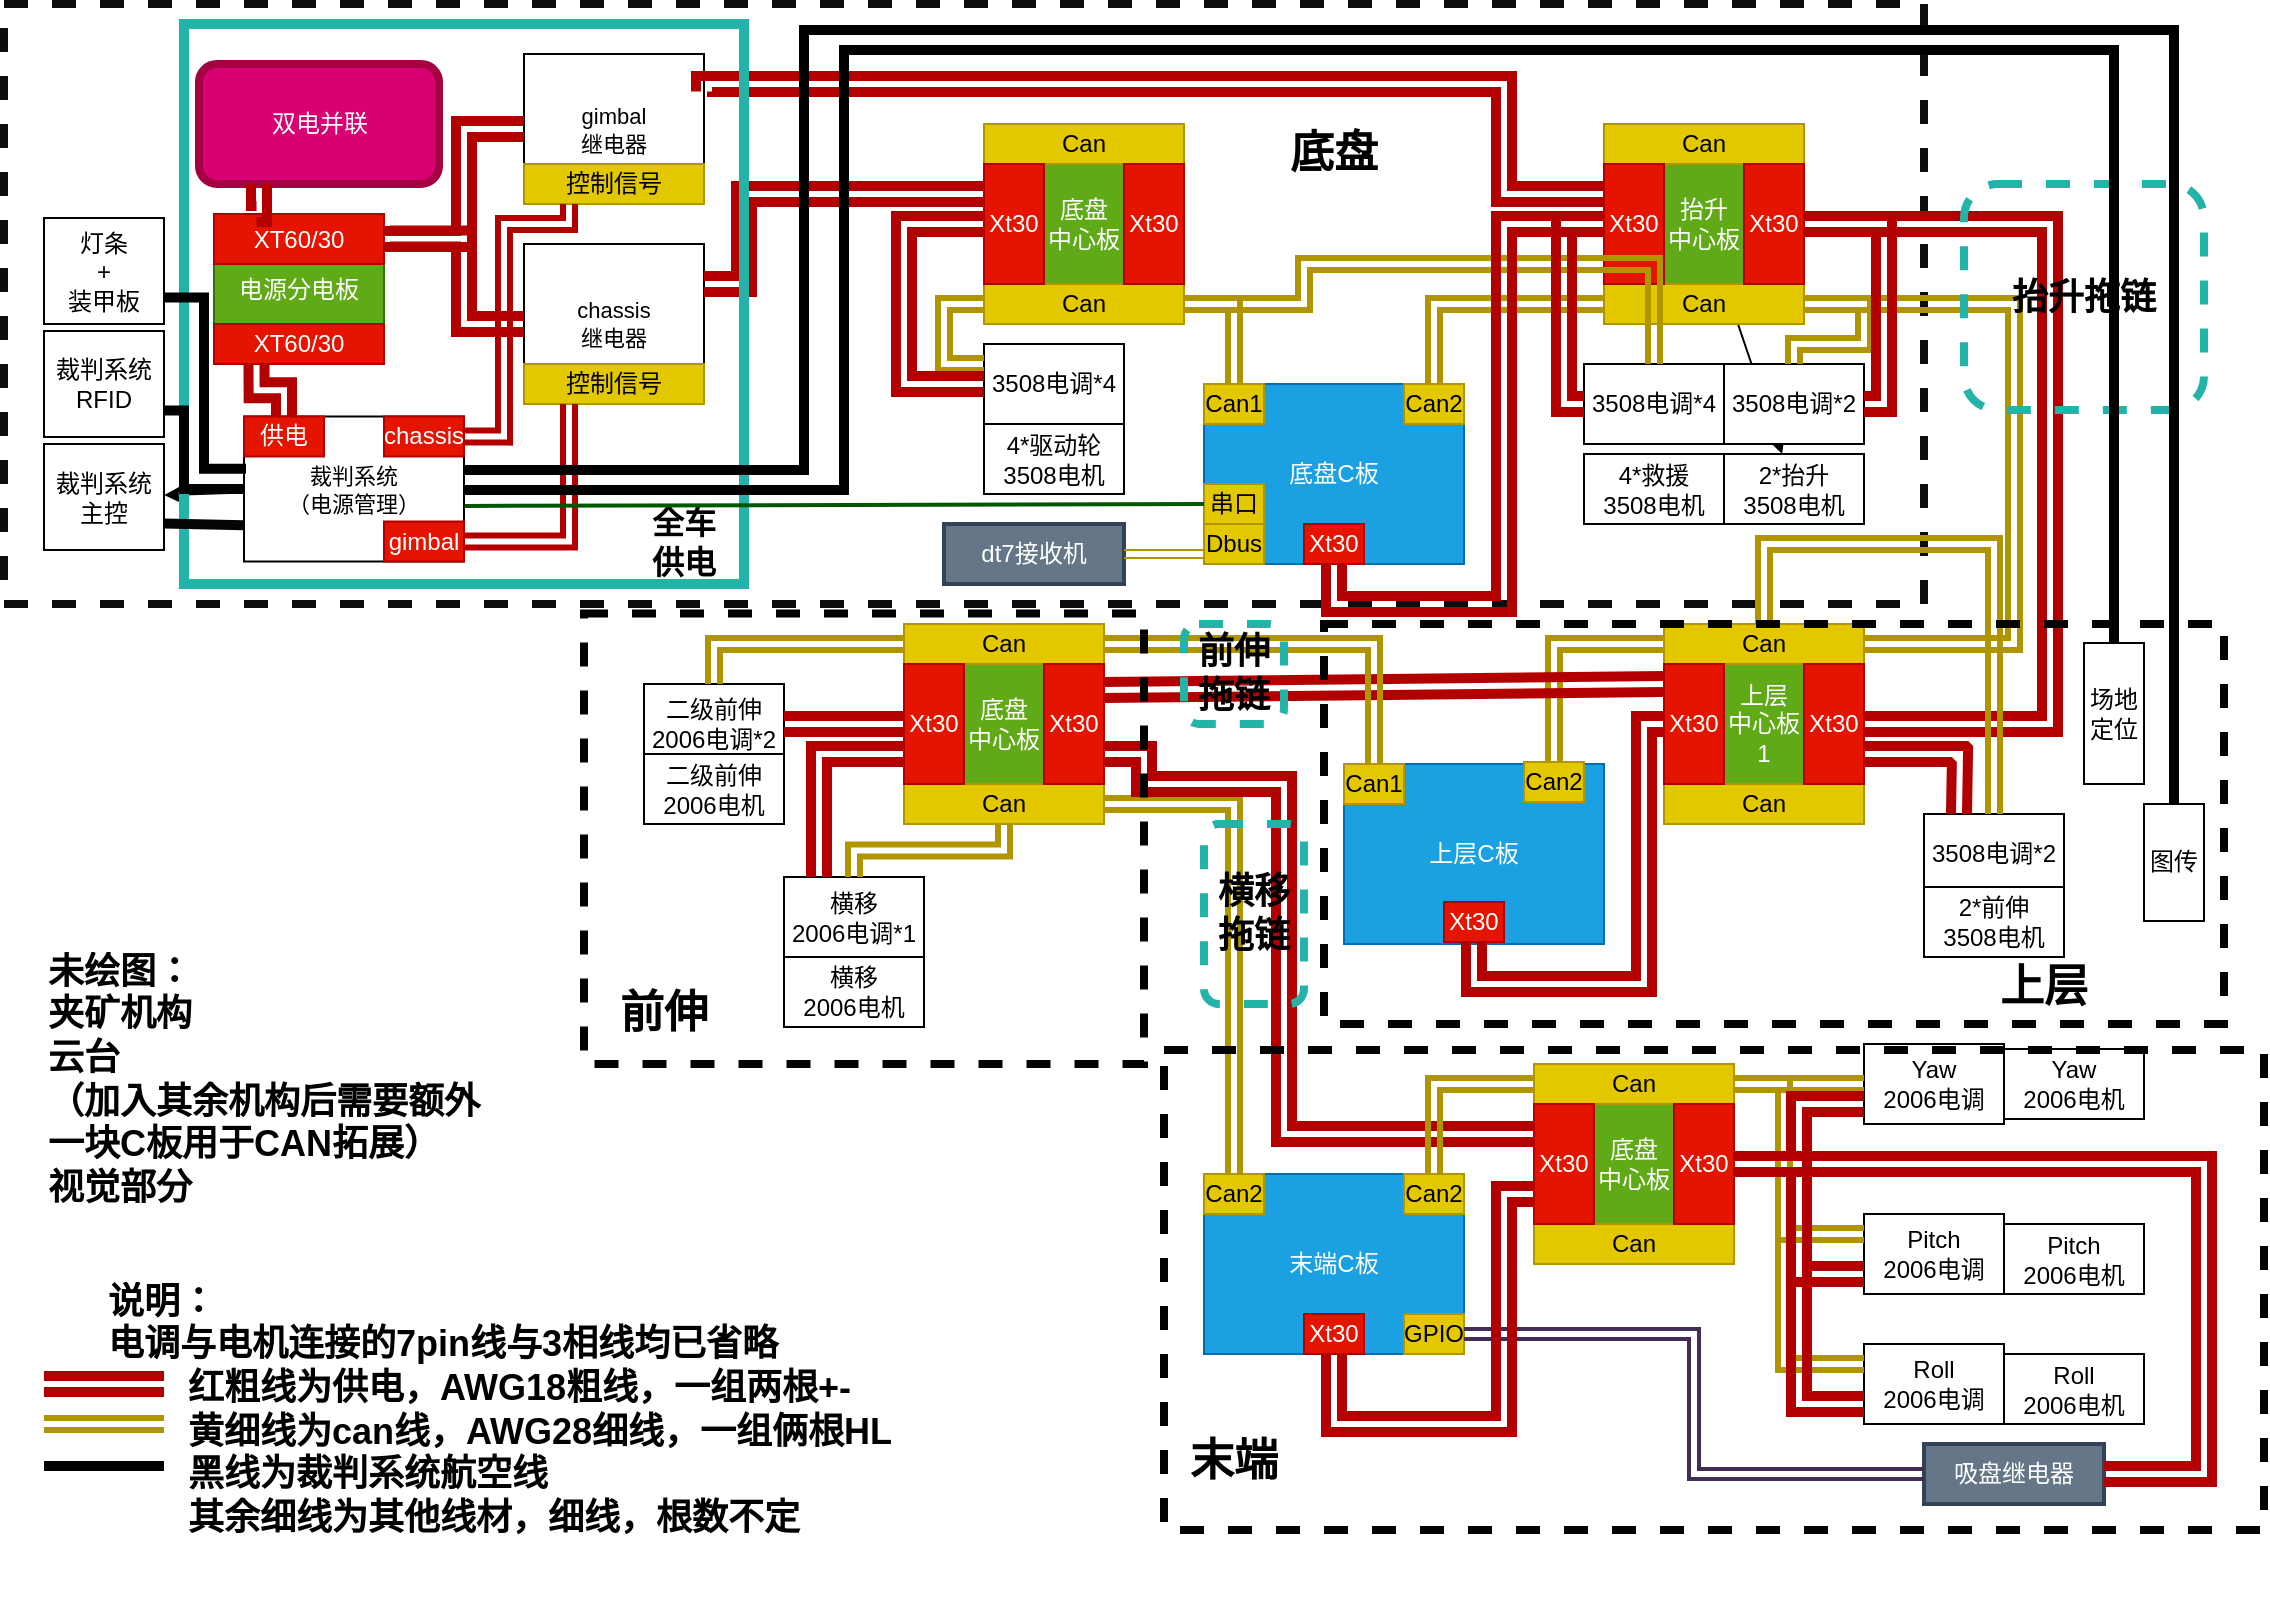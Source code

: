 <mxfile>
    <diagram id="efDb4qa8SnfP6ArKmAde" name="第 1 页">
        <mxGraphModel dx="1295" dy="801" grid="1" gridSize="10" guides="1" tooltips="1" connect="1" arrows="1" fold="1" page="1" pageScale="1" pageWidth="1169" pageHeight="827" background="#ffffff" math="0" shadow="0">
            <root>
                <mxCell id="0"/>
                <mxCell id="1" parent="0"/>
                <mxCell id="133" value="" style="rounded=0;whiteSpace=wrap;html=1;strokeColor=#0d0d0d;strokeWidth=4;fillColor=none;fontColor=#ffffff;dashed=1;" parent="1" vertex="1">
                    <mxGeometry x="30" y="7" width="960" height="300" as="geometry"/>
                </mxCell>
                <mxCell id="2" value="底盘C板" style="rounded=0;whiteSpace=wrap;html=1;fillColor=#1ba1e2;fontColor=#ffffff;strokeColor=#006EAF;" parent="1" vertex="1">
                    <mxGeometry x="630" y="197" width="130" height="90" as="geometry"/>
                </mxCell>
                <mxCell id="3" value="Can1" style="rounded=0;whiteSpace=wrap;html=1;fillColor=#e3c800;fontColor=#000000;strokeColor=#B09500;" parent="1" vertex="1">
                    <mxGeometry x="630" y="197" width="30" height="20" as="geometry"/>
                </mxCell>
                <mxCell id="5" value="Can2" style="rounded=0;whiteSpace=wrap;html=1;fillColor=#e3c800;fontColor=#000000;strokeColor=#B09500;" parent="1" vertex="1">
                    <mxGeometry x="730" y="197" width="30" height="20" as="geometry"/>
                </mxCell>
                <mxCell id="6" value="Xt30" style="rounded=0;whiteSpace=wrap;html=1;fillColor=#e51400;fontColor=#ffffff;strokeColor=#B20000;" parent="1" vertex="1">
                    <mxGeometry x="680" y="267" width="30" height="20" as="geometry"/>
                </mxCell>
                <mxCell id="7" value="底盘&lt;br&gt;中心板" style="rounded=0;whiteSpace=wrap;html=1;fillColor=#60a917;fontColor=#ffffff;strokeColor=#2D7600;" parent="1" vertex="1">
                    <mxGeometry x="520" y="67" width="100" height="100" as="geometry"/>
                </mxCell>
                <mxCell id="8" value="Can" style="rounded=0;whiteSpace=wrap;html=1;fillColor=#e3c800;fontColor=#000000;strokeColor=#B09500;" parent="1" vertex="1">
                    <mxGeometry x="520" y="67" width="100" height="20" as="geometry"/>
                </mxCell>
                <mxCell id="9" value="Can" style="rounded=0;whiteSpace=wrap;html=1;fillColor=#e3c800;fontColor=#000000;strokeColor=#B09500;" parent="1" vertex="1">
                    <mxGeometry x="520" y="147" width="100" height="20" as="geometry"/>
                </mxCell>
                <mxCell id="11" value="Xt30" style="rounded=0;whiteSpace=wrap;html=1;fillColor=#e51400;fontColor=#ffffff;strokeColor=#B20000;" parent="1" vertex="1">
                    <mxGeometry x="520" y="87" width="30" height="60" as="geometry"/>
                </mxCell>
                <mxCell id="12" value="Xt30" style="rounded=0;whiteSpace=wrap;html=1;fillColor=#e51400;fontColor=#ffffff;strokeColor=#B20000;" parent="1" vertex="1">
                    <mxGeometry x="590" y="87" width="30" height="60" as="geometry"/>
                </mxCell>
                <mxCell id="13" value="3508电调*4" style="rounded=0;whiteSpace=wrap;html=1;direction=west;flipV=1;" parent="1" vertex="1">
                    <mxGeometry x="520" y="177" width="70" height="40" as="geometry"/>
                </mxCell>
                <mxCell id="15" value="4*驱动轮&lt;br&gt;3508电机" style="rounded=0;whiteSpace=wrap;html=1;direction=west;flipV=1;" parent="1" vertex="1">
                    <mxGeometry x="520" y="217" width="70" height="35" as="geometry"/>
                </mxCell>
                <mxCell id="16" value="3508电调*4" style="rounded=0;whiteSpace=wrap;html=1;direction=west;flipV=1;" parent="1" vertex="1">
                    <mxGeometry x="820" y="187" width="70" height="40" as="geometry"/>
                </mxCell>
                <mxCell id="17" value="4*救援&lt;br&gt;3508电机" style="rounded=0;whiteSpace=wrap;html=1;direction=west;flipV=1;" parent="1" vertex="1">
                    <mxGeometry x="820" y="232" width="70" height="35" as="geometry"/>
                </mxCell>
                <mxCell id="51" value="" style="edgeStyle=none;rounded=0;sketch=0;html=1;shadow=0;strokeWidth=1;" parent="1" source="18" target="24" edge="1">
                    <mxGeometry relative="1" as="geometry"/>
                </mxCell>
                <mxCell id="18" value="抬升&lt;br&gt;中心板" style="rounded=0;whiteSpace=wrap;html=1;fillColor=#60a917;fontColor=#ffffff;strokeColor=#2D7600;" parent="1" vertex="1">
                    <mxGeometry x="830" y="67" width="100" height="100" as="geometry"/>
                </mxCell>
                <mxCell id="19" value="Can" style="rounded=0;whiteSpace=wrap;html=1;fillColor=#e3c800;fontColor=#000000;strokeColor=#B09500;" parent="1" vertex="1">
                    <mxGeometry x="830" y="67" width="100" height="20" as="geometry"/>
                </mxCell>
                <mxCell id="20" value="Can" style="rounded=0;whiteSpace=wrap;html=1;fillColor=#e3c800;fontColor=#000000;strokeColor=#B09500;" parent="1" vertex="1">
                    <mxGeometry x="830" y="147" width="100" height="20" as="geometry"/>
                </mxCell>
                <mxCell id="21" value="Xt30" style="rounded=0;whiteSpace=wrap;html=1;fillColor=#e51400;fontColor=#ffffff;strokeColor=#B20000;" parent="1" vertex="1">
                    <mxGeometry x="830" y="87" width="30" height="60" as="geometry"/>
                </mxCell>
                <mxCell id="22" value="Xt30" style="rounded=0;whiteSpace=wrap;html=1;fillColor=#e51400;fontColor=#ffffff;strokeColor=#B20000;" parent="1" vertex="1">
                    <mxGeometry x="900" y="87" width="30" height="60" as="geometry"/>
                </mxCell>
                <mxCell id="23" value="3508电调*2" style="rounded=0;whiteSpace=wrap;html=1;direction=west;flipV=1;" parent="1" vertex="1">
                    <mxGeometry x="890" y="187" width="70" height="40" as="geometry"/>
                </mxCell>
                <mxCell id="24" value="2*抬升&lt;br&gt;3508电机" style="rounded=0;whiteSpace=wrap;html=1;direction=west;flipV=1;" parent="1" vertex="1">
                    <mxGeometry x="890" y="232" width="70" height="35" as="geometry"/>
                </mxCell>
                <mxCell id="25" value="3508电调*2" style="rounded=0;whiteSpace=wrap;html=1;direction=west;flipV=1;" parent="1" vertex="1">
                    <mxGeometry x="990" y="412" width="70" height="40" as="geometry"/>
                </mxCell>
                <mxCell id="26" value="2*前伸&lt;br&gt;3508电机" style="rounded=0;whiteSpace=wrap;html=1;direction=west;flipV=1;" parent="1" vertex="1">
                    <mxGeometry x="990" y="448.5" width="70" height="35" as="geometry"/>
                </mxCell>
                <mxCell id="28" value="" style="shape=link;html=1;exitX=0.5;exitY=0;exitDx=0;exitDy=0;entryX=0;entryY=0.5;entryDx=0;entryDy=0;strokeWidth=3;fillColor=#e3c800;strokeColor=#B09500;rounded=0;" parent="1" source="5" target="20" edge="1">
                    <mxGeometry width="100" relative="1" as="geometry">
                        <mxPoint x="730" y="167" as="sourcePoint"/>
                        <mxPoint x="830" y="167" as="targetPoint"/>
                        <Array as="points">
                            <mxPoint x="745" y="157"/>
                        </Array>
                    </mxGeometry>
                </mxCell>
                <mxCell id="30" value="" style="shape=link;html=1;exitX=0.5;exitY=0;exitDx=0;exitDy=0;entryX=1;entryY=0.5;entryDx=0;entryDy=0;fillColor=#e3c800;strokeColor=#B09500;shadow=0;rounded=0;strokeWidth=3;" parent="1" source="3" target="9" edge="1">
                    <mxGeometry width="100" relative="1" as="geometry">
                        <mxPoint x="740" y="227" as="sourcePoint"/>
                        <mxPoint x="840" y="227" as="targetPoint"/>
                        <Array as="points">
                            <mxPoint x="645" y="157"/>
                        </Array>
                    </mxGeometry>
                </mxCell>
                <mxCell id="32" value="" style="shape=link;html=1;entryX=0;entryY=0.5;entryDx=0;entryDy=0;fillColor=#e3c800;strokeColor=#B09500;shadow=0;rounded=0;strokeWidth=3;exitX=1;exitY=0.75;exitDx=0;exitDy=0;" parent="1" source="13" target="9" edge="1">
                    <mxGeometry width="100" relative="1" as="geometry">
                        <mxPoint x="655" y="207" as="sourcePoint"/>
                        <mxPoint x="630" y="167" as="targetPoint"/>
                        <Array as="points">
                            <mxPoint x="500" y="187"/>
                            <mxPoint x="500" y="157"/>
                        </Array>
                    </mxGeometry>
                </mxCell>
                <mxCell id="33" value="" style="shape=link;html=1;rounded=0;shadow=0;sketch=0;strokeWidth=3;fillColor=#e3c800;strokeColor=#B09500;" parent="1" target="16" edge="1">
                    <mxGeometry width="100" relative="1" as="geometry">
                        <mxPoint x="620" y="157" as="sourcePoint"/>
                        <mxPoint x="840" y="187" as="targetPoint"/>
                        <Array as="points">
                            <mxPoint x="680" y="157"/>
                            <mxPoint x="680" y="137"/>
                            <mxPoint x="855" y="137"/>
                        </Array>
                    </mxGeometry>
                </mxCell>
                <mxCell id="34" value="" style="shape=link;html=1;rounded=0;shadow=0;sketch=0;strokeWidth=3;entryX=1;entryY=0.5;entryDx=0;entryDy=0;fillColor=#e3c800;strokeColor=#B09500;" parent="1" source="23" target="20" edge="1">
                    <mxGeometry width="100" relative="1" as="geometry">
                        <mxPoint x="740" y="227" as="sourcePoint"/>
                        <mxPoint x="840" y="227" as="targetPoint"/>
                        <Array as="points">
                            <mxPoint x="925" y="177"/>
                            <mxPoint x="960" y="177"/>
                            <mxPoint x="960" y="157"/>
                        </Array>
                    </mxGeometry>
                </mxCell>
                <mxCell id="35" value="" style="shape=link;html=1;rounded=0;shadow=0;sketch=0;strokeWidth=3;entryX=1;entryY=0.5;entryDx=0;entryDy=0;fillColor=#e3c800;strokeColor=#B09500;" parent="1" target="53" edge="1">
                    <mxGeometry width="100" relative="1" as="geometry">
                        <mxPoint x="930" y="157" as="sourcePoint"/>
                        <mxPoint x="1000" y="157" as="targetPoint"/>
                        <Array as="points">
                            <mxPoint x="1035" y="157"/>
                            <mxPoint x="1035" y="327"/>
                        </Array>
                    </mxGeometry>
                </mxCell>
                <mxCell id="36" value="" style="shape=link;html=1;rounded=0;shadow=0;sketch=0;strokeWidth=5;exitX=0;exitY=0.5;exitDx=0;exitDy=0;entryX=1;entryY=0.5;entryDx=0;entryDy=0;fillColor=#e51400;strokeColor=#B20000;" parent="1" source="21" target="16" edge="1">
                    <mxGeometry width="100" relative="1" as="geometry">
                        <mxPoint x="740" y="227" as="sourcePoint"/>
                        <mxPoint x="840" y="227" as="targetPoint"/>
                        <Array as="points">
                            <mxPoint x="810" y="117"/>
                            <mxPoint x="810" y="207"/>
                        </Array>
                    </mxGeometry>
                </mxCell>
                <mxCell id="37" value="" style="shape=link;html=1;rounded=0;shadow=0;sketch=0;strokeWidth=5;exitX=0;exitY=0.5;exitDx=0;exitDy=0;entryX=1;entryY=0.5;entryDx=0;entryDy=0;fillColor=#e51400;strokeColor=#B20000;" parent="1" source="11" target="13" edge="1">
                    <mxGeometry width="100" relative="1" as="geometry">
                        <mxPoint x="740" y="227" as="sourcePoint"/>
                        <mxPoint x="840" y="227" as="targetPoint"/>
                        <Array as="points">
                            <mxPoint x="480" y="117"/>
                            <mxPoint x="480" y="197"/>
                        </Array>
                    </mxGeometry>
                </mxCell>
                <mxCell id="38" value="" style="shape=link;html=1;rounded=0;shadow=0;sketch=0;strokeWidth=5;exitX=1;exitY=0.5;exitDx=0;exitDy=0;entryX=0;entryY=0.5;entryDx=0;entryDy=0;fillColor=#e51400;strokeColor=#B20000;" parent="1" source="22" target="23" edge="1">
                    <mxGeometry width="100" relative="1" as="geometry">
                        <mxPoint x="740" y="227" as="sourcePoint"/>
                        <mxPoint x="840" y="227" as="targetPoint"/>
                        <Array as="points">
                            <mxPoint x="970" y="117"/>
                            <mxPoint x="970" y="207"/>
                        </Array>
                    </mxGeometry>
                </mxCell>
                <mxCell id="39" value="" style="shape=link;html=1;rounded=0;shadow=0;sketch=0;strokeWidth=5;exitX=1;exitY=0.5;exitDx=0;exitDy=0;entryX=1;entryY=0.5;entryDx=0;entryDy=0;fillColor=#e51400;strokeColor=#B20000;" parent="1" source="22" target="56" edge="1">
                    <mxGeometry width="100" relative="1" as="geometry">
                        <mxPoint x="740" y="227" as="sourcePoint"/>
                        <mxPoint x="840" y="227" as="targetPoint"/>
                        <Array as="points">
                            <mxPoint x="1053" y="117"/>
                            <mxPoint x="1053" y="367"/>
                        </Array>
                    </mxGeometry>
                </mxCell>
                <mxCell id="41" value="" style="shape=link;html=1;rounded=0;shadow=0;sketch=0;strokeWidth=5;entryX=0;entryY=0.5;entryDx=0;entryDy=0;fillColor=#e51400;strokeColor=#B20000;exitX=0.5;exitY=1;exitDx=0;exitDy=0;" parent="1" source="6" target="21" edge="1">
                    <mxGeometry width="100" relative="1" as="geometry">
                        <mxPoint x="695" y="257" as="sourcePoint"/>
                        <mxPoint x="840" y="227" as="targetPoint"/>
                        <Array as="points">
                            <mxPoint x="695" y="307"/>
                            <mxPoint x="780" y="307"/>
                            <mxPoint x="780" y="117"/>
                        </Array>
                    </mxGeometry>
                </mxCell>
                <mxCell id="43" value="上层C板" style="rounded=0;whiteSpace=wrap;html=1;fillColor=#1ba1e2;fontColor=#ffffff;strokeColor=#006EAF;" parent="1" vertex="1">
                    <mxGeometry x="700" y="387" width="130" height="90" as="geometry"/>
                </mxCell>
                <mxCell id="44" value="Can1" style="rounded=0;whiteSpace=wrap;html=1;fillColor=#e3c800;fontColor=#000000;strokeColor=#B09500;" parent="1" vertex="1">
                    <mxGeometry x="700" y="387" width="30" height="20" as="geometry"/>
                </mxCell>
                <mxCell id="46" value="Xt30" style="rounded=0;whiteSpace=wrap;html=1;fillColor=#e51400;fontColor=#ffffff;strokeColor=#B20000;" parent="1" vertex="1">
                    <mxGeometry x="750" y="456" width="30" height="20" as="geometry"/>
                </mxCell>
                <mxCell id="47" value="Dbus" style="rounded=0;whiteSpace=wrap;html=1;fillColor=#e3c800;fontColor=#000000;strokeColor=#B09500;" parent="1" vertex="1">
                    <mxGeometry x="630" y="267" width="30" height="20" as="geometry"/>
                </mxCell>
                <mxCell id="48" value="dt7接收机" style="rounded=0;whiteSpace=wrap;html=1;strokeColor=#314354;strokeWidth=2;fillColor=#647687;fontColor=#ffffff;" parent="1" vertex="1">
                    <mxGeometry x="500" y="267" width="90" height="30" as="geometry"/>
                </mxCell>
                <mxCell id="49" value="" style="shape=link;html=1;rounded=0;shadow=0;sketch=0;strokeWidth=1;exitX=1;exitY=0.5;exitDx=0;exitDy=0;entryX=0;entryY=0.75;entryDx=0;entryDy=0;fillColor=#e3c800;strokeColor=#B09500;" parent="1" source="48" target="47" edge="1">
                    <mxGeometry width="100" relative="1" as="geometry">
                        <mxPoint x="740" y="337" as="sourcePoint"/>
                        <mxPoint x="840" y="337" as="targetPoint"/>
                        <Array as="points">
                            <mxPoint x="600" y="282"/>
                        </Array>
                    </mxGeometry>
                </mxCell>
                <mxCell id="52" value="上层&lt;br&gt;中心板&lt;br&gt;1" style="rounded=0;whiteSpace=wrap;html=1;fillColor=#60a917;fontColor=#ffffff;strokeColor=#2D7600;" parent="1" vertex="1">
                    <mxGeometry x="860" y="317" width="100" height="100" as="geometry"/>
                </mxCell>
                <mxCell id="53" value="Can" style="rounded=0;whiteSpace=wrap;html=1;fillColor=#e3c800;fontColor=#000000;strokeColor=#B09500;" parent="1" vertex="1">
                    <mxGeometry x="860" y="317" width="100" height="20" as="geometry"/>
                </mxCell>
                <mxCell id="54" value="Can" style="rounded=0;whiteSpace=wrap;html=1;fillColor=#e3c800;fontColor=#000000;strokeColor=#B09500;" parent="1" vertex="1">
                    <mxGeometry x="860" y="397" width="100" height="20" as="geometry"/>
                </mxCell>
                <mxCell id="55" value="Xt30" style="rounded=0;whiteSpace=wrap;html=1;fillColor=#e51400;fontColor=#ffffff;strokeColor=#B20000;" parent="1" vertex="1">
                    <mxGeometry x="860" y="337" width="30" height="60" as="geometry"/>
                </mxCell>
                <mxCell id="56" value="Xt30" style="rounded=0;whiteSpace=wrap;html=1;fillColor=#e51400;fontColor=#ffffff;strokeColor=#B20000;" parent="1" vertex="1">
                    <mxGeometry x="930" y="337" width="30" height="60" as="geometry"/>
                </mxCell>
                <mxCell id="58" value="" style="shape=link;html=1;rounded=0;shadow=0;sketch=0;strokeWidth=3;exitX=0.5;exitY=1;exitDx=0;exitDy=0;fillColor=#e3c800;strokeColor=#B09500;entryX=0.5;entryY=0;entryDx=0;entryDy=0;" parent="1" source="25" target="53" edge="1">
                    <mxGeometry width="100" relative="1" as="geometry">
                        <mxPoint x="1040" y="377" as="sourcePoint"/>
                        <mxPoint x="960" y="297" as="targetPoint"/>
                        <Array as="points">
                            <mxPoint x="1025" y="277"/>
                            <mxPoint x="910" y="277"/>
                        </Array>
                    </mxGeometry>
                </mxCell>
                <mxCell id="59" value="" style="shape=link;html=1;rounded=0;shadow=0;sketch=0;strokeWidth=5;entryX=1;entryY=0.75;entryDx=0;entryDy=0;exitX=0.75;exitY=1;exitDx=0;exitDy=0;fillColor=#e51400;strokeColor=#B20000;" parent="1" source="25" target="56" edge="1">
                    <mxGeometry width="100" relative="1" as="geometry">
                        <mxPoint x="740" y="337" as="sourcePoint"/>
                        <mxPoint x="840" y="337" as="targetPoint"/>
                        <Array as="points">
                            <mxPoint x="1008" y="382"/>
                        </Array>
                    </mxGeometry>
                </mxCell>
                <mxCell id="63" value="Can2" style="rounded=0;whiteSpace=wrap;html=1;fillColor=#e3c800;fontColor=#000000;strokeColor=#B09500;" parent="1" vertex="1">
                    <mxGeometry x="790" y="386" width="30" height="20" as="geometry"/>
                </mxCell>
                <mxCell id="64" value="" style="shape=link;html=1;rounded=0;shadow=0;sketch=0;strokeWidth=3;entryX=0;entryY=0.5;entryDx=0;entryDy=0;fillColor=#e3c800;strokeColor=#B09500;exitX=0.5;exitY=0;exitDx=0;exitDy=0;" parent="1" source="63" target="53" edge="1">
                    <mxGeometry width="100" relative="1" as="geometry">
                        <mxPoint x="800" y="337" as="sourcePoint"/>
                        <mxPoint x="840" y="337" as="targetPoint"/>
                        <Array as="points">
                            <mxPoint x="805" y="327"/>
                        </Array>
                    </mxGeometry>
                </mxCell>
                <mxCell id="65" value="底盘&lt;br&gt;中心板" style="rounded=0;whiteSpace=wrap;html=1;fillColor=#60a917;fontColor=#ffffff;strokeColor=#2D7600;" parent="1" vertex="1">
                    <mxGeometry x="480" y="317" width="100" height="100" as="geometry"/>
                </mxCell>
                <mxCell id="66" value="Can" style="rounded=0;whiteSpace=wrap;html=1;fillColor=#e3c800;fontColor=#000000;strokeColor=#B09500;" parent="1" vertex="1">
                    <mxGeometry x="480" y="317" width="100" height="20" as="geometry"/>
                </mxCell>
                <mxCell id="67" value="Can" style="rounded=0;whiteSpace=wrap;html=1;fillColor=#e3c800;fontColor=#000000;strokeColor=#B09500;" parent="1" vertex="1">
                    <mxGeometry x="480" y="397" width="100" height="20" as="geometry"/>
                </mxCell>
                <mxCell id="68" value="Xt30" style="rounded=0;whiteSpace=wrap;html=1;fillColor=#e51400;fontColor=#ffffff;strokeColor=#B20000;" parent="1" vertex="1">
                    <mxGeometry x="480" y="337" width="30" height="60" as="geometry"/>
                </mxCell>
                <mxCell id="69" value="Xt30" style="rounded=0;whiteSpace=wrap;html=1;fillColor=#e51400;fontColor=#ffffff;strokeColor=#B20000;" parent="1" vertex="1">
                    <mxGeometry x="550" y="337" width="30" height="60" as="geometry"/>
                </mxCell>
                <mxCell id="70" value="" style="shape=link;html=1;rounded=0;shadow=0;sketch=0;strokeWidth=5;fillColor=#e51400;strokeColor=#B20000;startArrow=none;" parent="1" edge="1">
                    <mxGeometry width="100" relative="1" as="geometry">
                        <mxPoint x="580" y="350" as="sourcePoint"/>
                        <mxPoint x="860" y="347" as="targetPoint"/>
                        <Array as="points"/>
                    </mxGeometry>
                </mxCell>
                <mxCell id="71" value="" style="shape=link;html=1;rounded=0;shadow=0;sketch=0;strokeWidth=5;exitX=0.5;exitY=1;exitDx=0;exitDy=0;fillColor=#e51400;strokeColor=#B20000;" parent="1" source="46" target="55" edge="1">
                    <mxGeometry width="100" relative="1" as="geometry">
                        <mxPoint x="740" y="327" as="sourcePoint"/>
                        <mxPoint x="840" y="327" as="targetPoint"/>
                        <Array as="points">
                            <mxPoint x="765" y="497"/>
                            <mxPoint x="850" y="497"/>
                            <mxPoint x="850" y="367"/>
                        </Array>
                    </mxGeometry>
                </mxCell>
                <mxCell id="72" value="" style="shape=link;html=1;rounded=0;shadow=0;sketch=0;strokeWidth=3;exitX=0.5;exitY=0;exitDx=0;exitDy=0;entryX=1;entryY=0.5;entryDx=0;entryDy=0;fillColor=#e3c800;strokeColor=#B09500;" parent="1" source="44" target="66" edge="1">
                    <mxGeometry width="100" relative="1" as="geometry">
                        <mxPoint x="740" y="327" as="sourcePoint"/>
                        <mxPoint x="840" y="327" as="targetPoint"/>
                        <Array as="points">
                            <mxPoint x="715" y="327"/>
                        </Array>
                    </mxGeometry>
                </mxCell>
                <mxCell id="79" value="二级前伸&lt;br&gt;2006电调*2" style="rounded=0;whiteSpace=wrap;html=1;direction=west;flipV=1;" parent="1" vertex="1">
                    <mxGeometry x="350" y="347" width="70" height="40" as="geometry"/>
                </mxCell>
                <mxCell id="80" value="二级前伸&lt;br&gt;2006电机" style="rounded=0;whiteSpace=wrap;html=1;direction=west;flipV=1;" parent="1" vertex="1">
                    <mxGeometry x="350" y="382" width="70" height="35" as="geometry"/>
                </mxCell>
                <mxCell id="81" value="" style="shape=link;html=1;rounded=0;shadow=0;sketch=0;strokeWidth=3;exitX=0.5;exitY=1;exitDx=0;exitDy=0;entryX=0;entryY=0.5;entryDx=0;entryDy=0;fillColor=#e3c800;strokeColor=#B09500;edgeStyle=orthogonalEdgeStyle;" parent="1" source="79" target="66" edge="1">
                    <mxGeometry width="100" relative="1" as="geometry">
                        <mxPoint x="450" y="326.26" as="sourcePoint"/>
                        <mxPoint x="550" y="326.26" as="targetPoint"/>
                    </mxGeometry>
                </mxCell>
                <mxCell id="82" value="" style="shape=link;html=1;rounded=0;shadow=0;sketch=0;strokeWidth=5;entryX=0;entryY=0.5;entryDx=0;entryDy=0;exitX=0;exitY=0.5;exitDx=0;exitDy=0;fillColor=#e51400;strokeColor=#B20000;" parent="1" source="79" target="68" edge="1">
                    <mxGeometry width="100" relative="1" as="geometry">
                        <mxPoint x="640" y="397" as="sourcePoint"/>
                        <mxPoint x="740" y="397" as="targetPoint"/>
                    </mxGeometry>
                </mxCell>
                <mxCell id="89" value="横移&lt;br&gt;2006电调*1" style="rounded=0;whiteSpace=wrap;html=1;strokeWidth=1;" parent="1" vertex="1">
                    <mxGeometry x="420" y="443.5" width="70" height="40" as="geometry"/>
                </mxCell>
                <mxCell id="90" value="横移&lt;br&gt;2006电机" style="rounded=0;whiteSpace=wrap;html=1;direction=west;flipV=1;" parent="1" vertex="1">
                    <mxGeometry x="420" y="483.5" width="70" height="35" as="geometry"/>
                </mxCell>
                <mxCell id="91" value="" style="shape=link;html=1;rounded=0;shadow=0;sketch=0;strokeWidth=3;exitX=0.5;exitY=1;exitDx=0;exitDy=0;entryX=0.5;entryY=0;entryDx=0;entryDy=0;fillColor=#e3c800;strokeColor=#B09500;edgeStyle=orthogonalEdgeStyle;" parent="1" source="67" target="89" edge="1">
                    <mxGeometry width="100" relative="1" as="geometry">
                        <mxPoint x="590" y="407" as="sourcePoint"/>
                        <mxPoint x="690" y="407" as="targetPoint"/>
                    </mxGeometry>
                </mxCell>
                <mxCell id="92" value="" style="shape=link;html=1;rounded=0;shadow=0;sketch=0;strokeWidth=5;exitX=0;exitY=0.75;exitDx=0;exitDy=0;fillColor=#e51400;strokeColor=#B20000;entryX=0.25;entryY=0;entryDx=0;entryDy=0;edgeStyle=orthogonalEdgeStyle;" parent="1" source="68" target="89" edge="1">
                    <mxGeometry width="100" relative="1" as="geometry">
                        <mxPoint x="630" y="387" as="sourcePoint"/>
                        <mxPoint x="563" y="447" as="targetPoint"/>
                    </mxGeometry>
                </mxCell>
                <mxCell id="93" value="末端C板" style="rounded=0;whiteSpace=wrap;html=1;fillColor=#1ba1e2;fontColor=#ffffff;strokeColor=#006EAF;" parent="1" vertex="1">
                    <mxGeometry x="630" y="592" width="130" height="90" as="geometry"/>
                </mxCell>
                <mxCell id="94" value="Can2" style="rounded=0;whiteSpace=wrap;html=1;fillColor=#e3c800;fontColor=#000000;strokeColor=#B09500;" parent="1" vertex="1">
                    <mxGeometry x="630" y="592" width="30" height="20" as="geometry"/>
                </mxCell>
                <mxCell id="95" value="Can2" style="rounded=0;whiteSpace=wrap;html=1;fillColor=#e3c800;fontColor=#000000;strokeColor=#B09500;" parent="1" vertex="1">
                    <mxGeometry x="730" y="592" width="30" height="20" as="geometry"/>
                </mxCell>
                <mxCell id="96" value="Xt30" style="rounded=0;whiteSpace=wrap;html=1;fillColor=#e51400;fontColor=#ffffff;strokeColor=#B20000;" parent="1" vertex="1">
                    <mxGeometry x="680" y="662" width="30" height="20" as="geometry"/>
                </mxCell>
                <mxCell id="98" value="底盘&lt;br&gt;中心板" style="rounded=0;whiteSpace=wrap;html=1;fillColor=#60a917;fontColor=#ffffff;strokeColor=#2D7600;" parent="1" vertex="1">
                    <mxGeometry x="795" y="537" width="100" height="100" as="geometry"/>
                </mxCell>
                <mxCell id="99" value="Can" style="rounded=0;whiteSpace=wrap;html=1;fillColor=#e3c800;fontColor=#000000;strokeColor=#B09500;" parent="1" vertex="1">
                    <mxGeometry x="795" y="537" width="100" height="20" as="geometry"/>
                </mxCell>
                <mxCell id="100" value="Can" style="rounded=0;whiteSpace=wrap;html=1;fillColor=#e3c800;fontColor=#000000;strokeColor=#B09500;" parent="1" vertex="1">
                    <mxGeometry x="795" y="617" width="100" height="20" as="geometry"/>
                </mxCell>
                <mxCell id="101" value="Xt30" style="rounded=0;whiteSpace=wrap;html=1;fillColor=#e51400;fontColor=#ffffff;strokeColor=#B20000;" parent="1" vertex="1">
                    <mxGeometry x="795" y="557" width="30" height="60" as="geometry"/>
                </mxCell>
                <mxCell id="102" value="Xt30" style="rounded=0;whiteSpace=wrap;html=1;fillColor=#e51400;fontColor=#ffffff;strokeColor=#B20000;" parent="1" vertex="1">
                    <mxGeometry x="865" y="557" width="30" height="60" as="geometry"/>
                </mxCell>
                <mxCell id="103" value="" style="shape=link;html=1;rounded=0;shadow=0;sketch=0;strokeWidth=3;entryX=1;entryY=0.5;entryDx=0;entryDy=0;fillColor=#e3c800;strokeColor=#B09500;exitX=0.5;exitY=0;exitDx=0;exitDy=0;edgeStyle=orthogonalEdgeStyle;" parent="1" source="94" target="67" edge="1">
                    <mxGeometry width="100" relative="1" as="geometry">
                        <mxPoint x="645" y="567" as="sourcePoint"/>
                        <mxPoint x="850" y="537" as="targetPoint"/>
                    </mxGeometry>
                </mxCell>
                <mxCell id="105" value="" style="shape=link;html=1;rounded=0;shadow=0;sketch=0;strokeWidth=5;exitX=1;exitY=0.75;exitDx=0;exitDy=0;entryX=0;entryY=0.25;entryDx=0;entryDy=0;fillColor=#e51400;strokeColor=#B20000;edgeStyle=orthogonalEdgeStyle;" parent="1" source="69" target="101" edge="1">
                    <mxGeometry width="100" relative="1" as="geometry">
                        <mxPoint x="750" y="537" as="sourcePoint"/>
                        <mxPoint x="850" y="537" as="targetPoint"/>
                        <Array as="points">
                            <mxPoint x="600" y="382"/>
                            <mxPoint x="600" y="397"/>
                            <mxPoint x="670" y="397"/>
                            <mxPoint x="670" y="572"/>
                        </Array>
                    </mxGeometry>
                </mxCell>
                <mxCell id="107" value="Yaw&lt;br&gt;2006电调" style="rounded=0;whiteSpace=wrap;html=1;direction=west;flipV=1;" parent="1" vertex="1">
                    <mxGeometry x="960" y="527" width="70" height="40" as="geometry"/>
                </mxCell>
                <mxCell id="108" value="Yaw&lt;br&gt;2006电机" style="rounded=0;whiteSpace=wrap;html=1;direction=west;flipV=1;" parent="1" vertex="1">
                    <mxGeometry x="1030" y="529.5" width="70" height="35" as="geometry"/>
                </mxCell>
                <mxCell id="109" value="Pitch&lt;br&gt;2006电调" style="rounded=0;whiteSpace=wrap;html=1;direction=west;flipV=1;" parent="1" vertex="1">
                    <mxGeometry x="960" y="612" width="70" height="40" as="geometry"/>
                </mxCell>
                <mxCell id="110" value="Pitch&lt;br&gt;2006电机" style="rounded=0;whiteSpace=wrap;html=1;direction=west;flipV=1;" parent="1" vertex="1">
                    <mxGeometry x="1030" y="617" width="70" height="35" as="geometry"/>
                </mxCell>
                <mxCell id="111" value="Roll&lt;br&gt;2006电调" style="rounded=0;whiteSpace=wrap;html=1;direction=west;flipV=1;" parent="1" vertex="1">
                    <mxGeometry x="960" y="677" width="70" height="40" as="geometry"/>
                </mxCell>
                <mxCell id="112" value="Roll&lt;br&gt;2006电机" style="rounded=0;whiteSpace=wrap;html=1;direction=west;flipV=1;" parent="1" vertex="1">
                    <mxGeometry x="1030" y="682" width="70" height="35" as="geometry"/>
                </mxCell>
                <mxCell id="113" value="" style="shape=link;html=1;rounded=0;shadow=0;sketch=0;strokeWidth=3;entryX=1;entryY=0.5;entryDx=0;entryDy=0;exitX=1;exitY=0.5;exitDx=0;exitDy=0;fillColor=#e3c800;strokeColor=#B09500;edgeStyle=orthogonalEdgeStyle;" parent="1" source="107" target="99" edge="1">
                    <mxGeometry width="100" relative="1" as="geometry">
                        <mxPoint x="750" y="527" as="sourcePoint"/>
                        <mxPoint x="850" y="527" as="targetPoint"/>
                    </mxGeometry>
                </mxCell>
                <mxCell id="114" value="" style="shape=link;html=1;rounded=0;shadow=0;sketch=0;strokeWidth=3;entryX=1;entryY=0.5;entryDx=0;entryDy=0;exitX=1;exitY=0.75;exitDx=0;exitDy=0;fillColor=#e3c800;strokeColor=#B09500;" parent="1" source="109" target="99" edge="1">
                    <mxGeometry width="100" relative="1" as="geometry">
                        <mxPoint x="750" y="527" as="sourcePoint"/>
                        <mxPoint x="850" y="527" as="targetPoint"/>
                        <Array as="points">
                            <mxPoint x="920" y="622"/>
                            <mxPoint x="920" y="547"/>
                        </Array>
                    </mxGeometry>
                </mxCell>
                <mxCell id="115" value="" style="shape=link;html=1;rounded=0;shadow=0;sketch=0;strokeWidth=3;entryX=1;entryY=0.5;entryDx=0;entryDy=0;exitX=1;exitY=0.75;exitDx=0;exitDy=0;fillColor=#e3c800;strokeColor=#B09500;" parent="1" source="111" target="99" edge="1">
                    <mxGeometry width="100" relative="1" as="geometry">
                        <mxPoint x="750" y="527" as="sourcePoint"/>
                        <mxPoint x="850" y="527" as="targetPoint"/>
                        <Array as="points">
                            <mxPoint x="920" y="687"/>
                            <mxPoint x="920" y="547"/>
                        </Array>
                    </mxGeometry>
                </mxCell>
                <mxCell id="116" value="" style="shape=link;html=1;rounded=0;shadow=0;sketch=0;strokeWidth=5;exitX=1;exitY=0.25;exitDx=0;exitDy=0;entryX=1;entryY=0.5;entryDx=0;entryDy=0;fillColor=#e51400;strokeColor=#B20000;edgeStyle=orthogonalEdgeStyle;" parent="1" source="107" target="102" edge="1">
                    <mxGeometry width="100" relative="1" as="geometry">
                        <mxPoint x="750" y="527" as="sourcePoint"/>
                        <mxPoint x="900" y="587" as="targetPoint"/>
                    </mxGeometry>
                </mxCell>
                <mxCell id="117" value="" style="shape=link;html=1;rounded=0;shadow=0;sketch=0;strokeWidth=5;entryX=1;entryY=0.5;entryDx=0;entryDy=0;exitX=1;exitY=0.25;exitDx=0;exitDy=0;fillColor=#e51400;strokeColor=#B20000;edgeStyle=orthogonalEdgeStyle;" parent="1" source="109" target="102" edge="1">
                    <mxGeometry width="100" relative="1" as="geometry">
                        <mxPoint x="750" y="527" as="sourcePoint"/>
                        <mxPoint x="850" y="527" as="targetPoint"/>
                    </mxGeometry>
                </mxCell>
                <mxCell id="118" value="" style="shape=link;html=1;rounded=0;shadow=0;sketch=0;strokeWidth=5;entryX=1;entryY=0.5;entryDx=0;entryDy=0;exitX=1;exitY=0.25;exitDx=0;exitDy=0;edgeStyle=orthogonalEdgeStyle;fillColor=#e51400;strokeColor=#B20000;" parent="1" source="111" target="102" edge="1">
                    <mxGeometry width="100" relative="1" as="geometry">
                        <mxPoint x="750" y="527" as="sourcePoint"/>
                        <mxPoint x="850" y="527" as="targetPoint"/>
                    </mxGeometry>
                </mxCell>
                <mxCell id="119" value="吸盘继电器" style="rounded=0;whiteSpace=wrap;html=1;strokeColor=#314354;strokeWidth=2;fillColor=#647687;fontColor=#ffffff;" parent="1" vertex="1">
                    <mxGeometry x="990" y="727" width="90" height="30" as="geometry"/>
                </mxCell>
                <mxCell id="120" value="" style="shape=link;html=1;rounded=0;shadow=0;sketch=0;strokeWidth=5;entryX=1;entryY=0.5;entryDx=0;entryDy=0;exitX=1;exitY=0.5;exitDx=0;exitDy=0;fillColor=#e51400;strokeColor=#B20000;edgeStyle=orthogonalEdgeStyle;" parent="1" source="119" target="102" edge="1">
                    <mxGeometry width="100" relative="1" as="geometry">
                        <mxPoint x="750" y="537" as="sourcePoint"/>
                        <mxPoint x="850" y="537" as="targetPoint"/>
                        <Array as="points">
                            <mxPoint x="1130" y="742"/>
                            <mxPoint x="1130" y="587"/>
                        </Array>
                    </mxGeometry>
                </mxCell>
                <mxCell id="122" value="GPIO" style="rounded=0;whiteSpace=wrap;html=1;fillColor=#e3c800;fontColor=#000000;strokeColor=#B09500;" parent="1" vertex="1">
                    <mxGeometry x="730" y="662" width="30" height="20" as="geometry"/>
                </mxCell>
                <mxCell id="123" value="" style="shape=link;html=1;rounded=0;shadow=0;sketch=0;strokeWidth=2;exitX=1;exitY=0.5;exitDx=0;exitDy=0;entryX=0;entryY=0.5;entryDx=0;entryDy=0;fillColor=#76608a;strokeColor=#432D57;edgeStyle=orthogonalEdgeStyle;" parent="1" source="122" target="119" edge="1">
                    <mxGeometry width="100" relative="1" as="geometry">
                        <mxPoint x="750" y="537" as="sourcePoint"/>
                        <mxPoint x="850" y="537" as="targetPoint"/>
                    </mxGeometry>
                </mxCell>
                <mxCell id="124" value="" style="shape=link;html=1;rounded=0;shadow=0;sketch=0;strokeWidth=5;entryX=0;entryY=0.75;entryDx=0;entryDy=0;exitX=0.5;exitY=1;exitDx=0;exitDy=0;fillColor=#e51400;strokeColor=#B20000;" parent="1" source="96" target="101" edge="1">
                    <mxGeometry width="100" relative="1" as="geometry">
                        <mxPoint x="750" y="537" as="sourcePoint"/>
                        <mxPoint x="850" y="537" as="targetPoint"/>
                        <Array as="points">
                            <mxPoint x="695" y="717"/>
                            <mxPoint x="780" y="717"/>
                            <mxPoint x="780" y="602"/>
                        </Array>
                    </mxGeometry>
                </mxCell>
                <mxCell id="129" value="" style="shape=link;html=1;rounded=0;shadow=0;sketch=0;strokeWidth=3;exitX=0.5;exitY=0;exitDx=0;exitDy=0;entryX=0;entryY=0.5;entryDx=0;entryDy=0;fillColor=#e3c800;strokeColor=#B09500;" parent="1" source="95" target="99" edge="1">
                    <mxGeometry width="100" relative="1" as="geometry">
                        <mxPoint x="750" y="517" as="sourcePoint"/>
                        <mxPoint x="850" y="517" as="targetPoint"/>
                        <Array as="points">
                            <mxPoint x="745" y="547"/>
                        </Array>
                    </mxGeometry>
                </mxCell>
                <mxCell id="132" value="" style="rounded=0;whiteSpace=wrap;html=1;strokeColor=#030202;strokeWidth=4;fillColor=none;fontSize=10;dashed=1;" parent="1" vertex="1">
                    <mxGeometry x="690" y="317" width="450" height="200" as="geometry"/>
                </mxCell>
                <mxCell id="134" value="底盘" style="text;html=1;strokeColor=none;fillColor=none;align=center;verticalAlign=middle;whiteSpace=wrap;rounded=0;strokeWidth=7;fontColor=#000000;fontStyle=1;fontSize=22;" parent="1" vertex="1">
                    <mxGeometry x="665" y="67" width="60" height="30" as="geometry"/>
                </mxCell>
                <mxCell id="137" value="上层" style="text;html=1;strokeColor=none;fillColor=none;align=center;verticalAlign=middle;whiteSpace=wrap;rounded=0;strokeWidth=7;fontColor=#000000;fontStyle=1;fontSize=22;" parent="1" vertex="1">
                    <mxGeometry x="1020" y="483.5" width="60" height="30" as="geometry"/>
                </mxCell>
                <mxCell id="140" value="前伸" style="text;html=1;strokeColor=none;fillColor=none;align=center;verticalAlign=middle;whiteSpace=wrap;rounded=0;strokeWidth=7;fontColor=#000000;fontStyle=1;fontSize=22;" parent="1" vertex="1">
                    <mxGeometry x="330" y="497" width="60" height="30" as="geometry"/>
                </mxCell>
                <mxCell id="141" value="" style="rounded=0;whiteSpace=wrap;html=1;strokeColor=#030202;strokeWidth=4;fillColor=none;dashed=1;" parent="1" vertex="1">
                    <mxGeometry x="610" y="530" width="550" height="240" as="geometry"/>
                </mxCell>
                <mxCell id="143" value="末端" style="text;html=1;strokeColor=none;fillColor=none;align=center;verticalAlign=middle;whiteSpace=wrap;rounded=0;strokeWidth=7;fontColor=#000000;fontStyle=1;fontSize=22;" parent="1" vertex="1">
                    <mxGeometry x="615" y="721" width="60" height="30" as="geometry"/>
                </mxCell>
                <mxCell id="144" value="抬升拖链" style="rounded=1;whiteSpace=wrap;html=1;dashed=1;strokeColor=#24B3A9;strokeWidth=4;fontSize=18;fontColor=#000000;fillColor=none;fontStyle=1" parent="1" vertex="1">
                    <mxGeometry x="1010" y="97" width="120" height="113" as="geometry"/>
                </mxCell>
                <mxCell id="146" value="前伸拖链" style="rounded=1;whiteSpace=wrap;html=1;dashed=1;strokeColor=#24B3A9;strokeWidth=4;fontSize=18;fontColor=#000000;fillColor=none;fontStyle=1" parent="1" vertex="1">
                    <mxGeometry x="620" y="317" width="50" height="50" as="geometry"/>
                </mxCell>
                <mxCell id="151" value="横移拖链" style="rounded=1;whiteSpace=wrap;html=1;dashed=1;strokeColor=#24B3A9;strokeWidth=4;fontSize=18;fontColor=#000000;fillColor=none;fontStyle=1" parent="1" vertex="1">
                    <mxGeometry x="630" y="417" width="50" height="90" as="geometry"/>
                </mxCell>
                <mxCell id="152" value="未绘图：&lt;br&gt;夹矿机构&lt;br&gt;云台&lt;br&gt;（加入其余机构后需要额外一块C板用于CAN拓展）&lt;br&gt;视觉部分" style="text;strokeColor=none;fillColor=none;html=1;whiteSpace=wrap;verticalAlign=middle;overflow=hidden;dashed=1;strokeWidth=4;fontSize=18;fontColor=#000000;fontStyle=1" parent="1" vertex="1">
                    <mxGeometry x="50" y="453.5" width="220" height="183.5" as="geometry"/>
                </mxCell>
                <mxCell id="194" value="" style="edgeStyle=none;html=1;" parent="1" source="154" target="192" edge="1">
                    <mxGeometry relative="1" as="geometry"/>
                </mxCell>
                <mxCell id="154" value="裁判系统&lt;br style=&quot;font-size: 11px;&quot;&gt;（电源管理）" style="rounded=0;whiteSpace=wrap;html=1;strokeWidth=1;fontSize=11;" parent="1" vertex="1">
                    <mxGeometry x="150" y="213.25" width="110" height="72.5" as="geometry"/>
                </mxCell>
                <mxCell id="155" value="双电并联" style="rounded=1;whiteSpace=wrap;html=1;strokeColor=#A50040;strokeWidth=4;fontSize=12;fontColor=#ffffff;fillColor=#d80073;" parent="1" vertex="1">
                    <mxGeometry x="127.5" y="37" width="120" height="60" as="geometry"/>
                </mxCell>
                <mxCell id="157" value="电源分电板" style="rounded=0;whiteSpace=wrap;html=1;strokeColor=#2D7600;strokeWidth=1;fontSize=12;fontColor=#ffffff;fillColor=#60a917;" parent="1" vertex="1">
                    <mxGeometry x="135" y="112" width="85" height="75" as="geometry"/>
                </mxCell>
                <mxCell id="158" value="供电" style="rounded=0;whiteSpace=wrap;html=1;strokeColor=#B20000;strokeWidth=1;fontSize=12;fontColor=#ffffff;fillColor=#e51400;" parent="1" vertex="1">
                    <mxGeometry x="150" y="213.25" width="40" height="20" as="geometry"/>
                </mxCell>
                <mxCell id="160" value="gimbal" style="rounded=0;whiteSpace=wrap;html=1;strokeColor=#B20000;strokeWidth=1;fontSize=12;fontColor=#ffffff;fillColor=#e51400;" parent="1" vertex="1">
                    <mxGeometry x="220" y="265.75" width="40" height="20" as="geometry"/>
                </mxCell>
                <mxCell id="161" value="chassis" style="rounded=0;whiteSpace=wrap;html=1;strokeColor=#B20000;strokeWidth=1;fontSize=12;fontColor=#ffffff;fillColor=#e51400;" parent="1" vertex="1">
                    <mxGeometry x="220" y="213.25" width="40" height="20" as="geometry"/>
                </mxCell>
                <mxCell id="163" value="XT60/30" style="rounded=0;whiteSpace=wrap;html=1;strokeColor=#B20000;strokeWidth=1;fontSize=12;fontColor=#ffffff;fillColor=#e51400;" parent="1" vertex="1">
                    <mxGeometry x="135" y="112" width="85" height="25" as="geometry"/>
                </mxCell>
                <mxCell id="164" value="XT60/30" style="rounded=0;whiteSpace=wrap;html=1;strokeColor=#B20000;strokeWidth=1;fontSize=12;fontColor=#ffffff;fillColor=#e51400;" parent="1" vertex="1">
                    <mxGeometry x="135" y="167" width="85" height="20" as="geometry"/>
                </mxCell>
                <mxCell id="165" value="" style="shape=link;html=1;rounded=0;shadow=0;sketch=0;strokeWidth=5;fontSize=12;fontColor=#000000;entryX=0.25;entryY=1;entryDx=0;entryDy=0;exitX=0.25;exitY=0;exitDx=0;exitDy=0;fillColor=#e51400;strokeColor=#B20000;edgeStyle=orthogonalEdgeStyle;" parent="1" source="163" target="155" edge="1">
                    <mxGeometry width="100" relative="1" as="geometry">
                        <mxPoint x="510" y="387" as="sourcePoint"/>
                        <mxPoint x="610" y="387" as="targetPoint"/>
                    </mxGeometry>
                </mxCell>
                <mxCell id="166" value="" style="shape=link;html=1;rounded=0;shadow=0;sketch=0;strokeWidth=5;fontSize=12;fontColor=#000000;entryX=0.25;entryY=1;entryDx=0;entryDy=0;exitX=0.5;exitY=0;exitDx=0;exitDy=0;fillColor=#e51400;strokeColor=#B20000;edgeStyle=orthogonalEdgeStyle;" parent="1" source="158" target="164" edge="1">
                    <mxGeometry width="100" relative="1" as="geometry">
                        <mxPoint x="510" y="387" as="sourcePoint"/>
                        <mxPoint x="610" y="387" as="targetPoint"/>
                    </mxGeometry>
                </mxCell>
                <mxCell id="168" value="chassis&lt;br&gt;继电器" style="rounded=0;whiteSpace=wrap;html=1;strokeWidth=1;fontSize=11;" parent="1" vertex="1">
                    <mxGeometry x="290" y="127" width="90" height="80" as="geometry"/>
                </mxCell>
                <mxCell id="169" value="gimbal&lt;br&gt;继电器" style="rounded=0;whiteSpace=wrap;html=1;strokeWidth=1;fontSize=11;" parent="1" vertex="1">
                    <mxGeometry x="290" y="32" width="90" height="75" as="geometry"/>
                </mxCell>
                <mxCell id="170" value="" style="shape=link;html=1;rounded=0;shadow=0;sketch=0;strokeWidth=5;fontSize=12;fontColor=#000000;entryX=1;entryY=0.5;entryDx=0;entryDy=0;exitX=0;exitY=0.5;exitDx=0;exitDy=0;edgeStyle=orthogonalEdgeStyle;fillColor=#e51400;strokeColor=#B20000;" parent="1" source="169" target="163" edge="1">
                    <mxGeometry width="100" relative="1" as="geometry">
                        <mxPoint x="510" y="387" as="sourcePoint"/>
                        <mxPoint x="610" y="387" as="targetPoint"/>
                        <Array as="points">
                            <mxPoint x="260" y="70"/>
                            <mxPoint x="260" y="125"/>
                        </Array>
                    </mxGeometry>
                </mxCell>
                <mxCell id="171" value="" style="shape=link;html=1;rounded=0;shadow=0;sketch=0;strokeWidth=5;fontSize=12;fontColor=#000000;exitX=1.035;exitY=0.164;exitDx=0;exitDy=0;exitPerimeter=0;entryX=0;entryY=0.5;entryDx=0;entryDy=0;edgeStyle=orthogonalEdgeStyle;fillColor=#e51400;strokeColor=#B20000;" parent="1" source="157" target="168" edge="1">
                    <mxGeometry width="100" relative="1" as="geometry">
                        <mxPoint x="510" y="387" as="sourcePoint"/>
                        <mxPoint x="610" y="387" as="targetPoint"/>
                        <Array as="points">
                            <mxPoint x="260" y="124"/>
                            <mxPoint x="260" y="167"/>
                        </Array>
                    </mxGeometry>
                </mxCell>
                <mxCell id="172" value="控制信号" style="rounded=0;whiteSpace=wrap;html=1;strokeColor=#B09500;strokeWidth=1;fontSize=12;fontColor=#000000;fillColor=#e3c800;" parent="1" vertex="1">
                    <mxGeometry x="290" y="87" width="90" height="20" as="geometry"/>
                </mxCell>
                <mxCell id="176" value="控制信号" style="rounded=0;whiteSpace=wrap;html=1;strokeColor=#B09500;strokeWidth=1;fontSize=12;fontColor=#000000;fillColor=#e3c800;" parent="1" vertex="1">
                    <mxGeometry x="290" y="187" width="90" height="20" as="geometry"/>
                </mxCell>
                <mxCell id="181" value="" style="shape=link;html=1;rounded=0;shadow=0;sketch=0;strokeWidth=3;fontSize=12;fontColor=#000000;entryX=1;entryY=0.5;entryDx=0;entryDy=0;exitX=0.25;exitY=1;exitDx=0;exitDy=0;fillColor=#e51400;strokeColor=#B20000;edgeStyle=orthogonalEdgeStyle;" parent="1" source="172" target="161" edge="1">
                    <mxGeometry width="100" relative="1" as="geometry">
                        <mxPoint x="510" y="377" as="sourcePoint"/>
                        <mxPoint x="610" y="377" as="targetPoint"/>
                        <Array as="points">
                            <mxPoint x="313" y="117"/>
                            <mxPoint x="280" y="117"/>
                            <mxPoint x="280" y="223"/>
                        </Array>
                    </mxGeometry>
                </mxCell>
                <mxCell id="182" value="" style="shape=link;html=1;rounded=0;shadow=0;sketch=0;strokeWidth=3;fontSize=12;fontColor=#000000;exitX=1;exitY=0.5;exitDx=0;exitDy=0;entryX=0.25;entryY=1;entryDx=0;entryDy=0;edgeStyle=orthogonalEdgeStyle;fillColor=#e51400;strokeColor=#B20000;" parent="1" source="160" target="176" edge="1">
                    <mxGeometry width="100" relative="1" as="geometry">
                        <mxPoint x="510" y="377" as="sourcePoint"/>
                        <mxPoint x="610" y="377" as="targetPoint"/>
                    </mxGeometry>
                </mxCell>
                <mxCell id="183" value="" style="shape=link;html=1;rounded=0;shadow=0;sketch=0;strokeWidth=5;fontSize=12;fontColor=#000000;edgeStyle=orthogonalEdgeStyle;fillColor=#e51400;strokeColor=#B20000;exitX=1;exitY=0.25;exitDx=0;exitDy=0;entryX=0;entryY=0.25;entryDx=0;entryDy=0;" parent="1" source="169" target="21" edge="1">
                    <mxGeometry width="100" relative="1" as="geometry">
                        <mxPoint x="380" y="47" as="sourcePoint"/>
                        <mxPoint x="690" y="47" as="targetPoint"/>
                        <Array as="points">
                            <mxPoint x="380" y="47"/>
                            <mxPoint x="780" y="47"/>
                            <mxPoint x="780" y="102"/>
                        </Array>
                    </mxGeometry>
                </mxCell>
                <mxCell id="185" value="" style="shape=link;html=1;rounded=0;shadow=0;sketch=0;strokeWidth=5;fontSize=12;fontColor=#000000;exitX=1;exitY=0.25;exitDx=0;exitDy=0;entryX=0;entryY=0.25;entryDx=0;entryDy=0;fillColor=#e51400;strokeColor=#B20000;edgeStyle=orthogonalEdgeStyle;" parent="1" source="168" target="11" edge="1">
                    <mxGeometry width="100" relative="1" as="geometry">
                        <mxPoint x="510" y="377" as="sourcePoint"/>
                        <mxPoint x="610" y="377" as="targetPoint"/>
                        <Array as="points">
                            <mxPoint x="400" y="147"/>
                            <mxPoint x="400" y="102"/>
                        </Array>
                    </mxGeometry>
                </mxCell>
                <mxCell id="188" value="" style="whiteSpace=wrap;html=1;aspect=fixed;strokeColor=#24B3A9;strokeWidth=5;fontSize=12;fontColor=#000000;fillColor=none;" parent="1" vertex="1">
                    <mxGeometry x="120" y="17" width="280" height="280" as="geometry"/>
                </mxCell>
                <mxCell id="190" value="全车&lt;br&gt;供电" style="text;html=1;strokeColor=none;fillColor=none;align=center;verticalAlign=middle;whiteSpace=wrap;rounded=0;strokeWidth=7;fontColor=#000000;fontStyle=1;fontSize=16;" parent="1" vertex="1">
                    <mxGeometry x="340" y="260.75" width="60" height="30" as="geometry"/>
                </mxCell>
                <mxCell id="191" value="说明：&lt;br&gt;电调与电机连接的7pin线与3相线均已省略&lt;br&gt;&amp;nbsp; &amp;nbsp; &amp;nbsp; &amp;nbsp; 红粗线为供电，AWG18粗线，一组两根+-&lt;br&gt;&amp;nbsp; &amp;nbsp; &amp;nbsp; &amp;nbsp; 黄细线为can线，AWG28细线，一组俩根HL&lt;br&gt;&amp;nbsp; &amp;nbsp; &amp;nbsp; &amp;nbsp; 黑线为裁判系统航空线&lt;br&gt;&amp;nbsp; &amp;nbsp; &amp;nbsp; &amp;nbsp; 其余细线为其他线材，细线，根数不定" style="text;strokeColor=none;fillColor=none;html=1;whiteSpace=wrap;verticalAlign=middle;overflow=hidden;dashed=1;strokeWidth=4;fontSize=18;fontColor=#000000;fontStyle=1" parent="1" vertex="1">
                    <mxGeometry x="80" y="617" width="470" height="186" as="geometry"/>
                </mxCell>
                <mxCell id="192" value="裁判系统主控" style="rounded=0;whiteSpace=wrap;html=1;" parent="1" vertex="1">
                    <mxGeometry x="50" y="227" width="60" height="53" as="geometry"/>
                </mxCell>
                <mxCell id="193" value="" style="endArrow=none;html=1;entryX=1;entryY=0.75;entryDx=0;entryDy=0;exitX=0;exitY=0.75;exitDx=0;exitDy=0;strokeColor=#050505;strokeWidth=5;" parent="1" source="154" target="192" edge="1">
                    <mxGeometry width="50" height="50" relative="1" as="geometry">
                        <mxPoint x="490" y="400" as="sourcePoint"/>
                        <mxPoint x="540" y="350" as="targetPoint"/>
                    </mxGeometry>
                </mxCell>
                <mxCell id="201" value="" style="endArrow=none;html=1;rounded=0;strokeColor=#000000;strokeWidth=5;exitX=0.5;exitY=0;exitDx=0;exitDy=0;" parent="1" source="202" edge="1">
                    <mxGeometry width="50" height="50" relative="1" as="geometry">
                        <mxPoint x="1130" y="360" as="sourcePoint"/>
                        <mxPoint x="260" y="250" as="targetPoint"/>
                        <Array as="points">
                            <mxPoint x="1085" y="30"/>
                            <mxPoint x="450" y="30"/>
                            <mxPoint x="450" y="250"/>
                        </Array>
                    </mxGeometry>
                </mxCell>
                <mxCell id="195" value="裁判系统RFID" style="rounded=0;whiteSpace=wrap;html=1;" parent="1" vertex="1">
                    <mxGeometry x="50" y="170.5" width="60" height="53" as="geometry"/>
                </mxCell>
                <mxCell id="196" value="" style="endArrow=none;html=1;strokeColor=#000000;strokeWidth=5;entryX=0;entryY=0.5;entryDx=0;entryDy=0;exitX=1;exitY=0.75;exitDx=0;exitDy=0;edgeStyle=orthogonalEdgeStyle;rounded=0;" parent="1" source="195" target="154" edge="1">
                    <mxGeometry width="50" height="50" relative="1" as="geometry">
                        <mxPoint x="360" y="330" as="sourcePoint"/>
                        <mxPoint x="410" y="280" as="targetPoint"/>
                        <Array as="points">
                            <mxPoint x="120" y="210"/>
                            <mxPoint x="120" y="250"/>
                        </Array>
                    </mxGeometry>
                </mxCell>
                <mxCell id="198" value="灯条&lt;br&gt;+&lt;br&gt;装甲板" style="rounded=0;whiteSpace=wrap;html=1;" parent="1" vertex="1">
                    <mxGeometry x="50" y="114" width="60" height="53" as="geometry"/>
                </mxCell>
                <mxCell id="199" value="" style="endArrow=none;html=1;rounded=0;strokeColor=#000000;strokeWidth=5;entryX=0.009;entryY=0.36;entryDx=0;entryDy=0;entryPerimeter=0;exitX=1;exitY=0.75;exitDx=0;exitDy=0;edgeStyle=orthogonalEdgeStyle;" parent="1" source="198" target="154" edge="1">
                    <mxGeometry width="50" height="50" relative="1" as="geometry">
                        <mxPoint x="290" y="270" as="sourcePoint"/>
                        <mxPoint x="340" y="220" as="targetPoint"/>
                        <Array as="points">
                            <mxPoint x="130" y="154"/>
                            <mxPoint x="130" y="239"/>
                        </Array>
                    </mxGeometry>
                </mxCell>
                <mxCell id="200" value="图传" style="rounded=0;whiteSpace=wrap;html=1;" parent="1" vertex="1">
                    <mxGeometry x="1100" y="407" width="30" height="58.5" as="geometry"/>
                </mxCell>
                <mxCell id="202" value="场地定位" style="rounded=0;whiteSpace=wrap;html=1;" parent="1" vertex="1">
                    <mxGeometry x="1070" y="326.5" width="30" height="70.5" as="geometry"/>
                </mxCell>
                <mxCell id="204" value="" style="endArrow=none;html=1;rounded=0;strokeColor=#000000;strokeWidth=5;exitX=0.5;exitY=0;exitDx=0;exitDy=0;" parent="1" source="200" edge="1">
                    <mxGeometry width="50" height="50" relative="1" as="geometry">
                        <mxPoint x="490" y="330" as="sourcePoint"/>
                        <mxPoint x="260" y="240" as="targetPoint"/>
                        <Array as="points">
                            <mxPoint x="1115" y="20"/>
                            <mxPoint x="430" y="20"/>
                            <mxPoint x="430" y="240"/>
                        </Array>
                    </mxGeometry>
                </mxCell>
                <mxCell id="206" value="串口" style="rounded=0;whiteSpace=wrap;html=1;fillColor=#e3c800;fontColor=#000000;strokeColor=#B09500;" parent="1" vertex="1">
                    <mxGeometry x="630" y="247" width="30" height="20" as="geometry"/>
                </mxCell>
                <mxCell id="207" value="" style="endArrow=none;html=1;rounded=0;strokeColor=#005700;strokeWidth=2;exitX=1.003;exitY=0.617;exitDx=0;exitDy=0;exitPerimeter=0;entryX=0;entryY=0.5;entryDx=0;entryDy=0;fillColor=#008a00;" parent="1" source="154" target="206" edge="1">
                    <mxGeometry width="50" height="50" relative="1" as="geometry">
                        <mxPoint x="530" y="350" as="sourcePoint"/>
                        <mxPoint x="640" y="258" as="targetPoint"/>
                    </mxGeometry>
                </mxCell>
                <mxCell id="131" value="" style="rounded=0;whiteSpace=wrap;html=1;strokeColor=#030202;strokeWidth=4;fillColor=none;dashed=1;" parent="1" vertex="1">
                    <mxGeometry x="320" y="311.75" width="280" height="225.25" as="geometry"/>
                </mxCell>
                <mxCell id="208" value="" style="shape=link;html=1;rounded=0;shadow=0;sketch=0;strokeWidth=5;exitX=0;exitY=0.5;exitDx=0;exitDy=0;fillColor=#e51400;strokeColor=#B20000;" edge="1" parent="1">
                    <mxGeometry width="100" relative="1" as="geometry">
                        <mxPoint x="50" y="697" as="sourcePoint"/>
                        <mxPoint x="110" y="697" as="targetPoint"/>
                    </mxGeometry>
                </mxCell>
                <mxCell id="209" value="" style="shape=link;html=1;rounded=0;shadow=0;sketch=0;strokeWidth=3;fillColor=#e3c800;strokeColor=#B09500;edgeStyle=orthogonalEdgeStyle;" edge="1" parent="1">
                    <mxGeometry width="100" relative="1" as="geometry">
                        <mxPoint x="110" y="717" as="sourcePoint"/>
                        <mxPoint x="50" y="717" as="targetPoint"/>
                    </mxGeometry>
                </mxCell>
                <mxCell id="210" value="" style="endArrow=none;html=1;rounded=0;strokeColor=#000000;strokeWidth=5;edgeStyle=orthogonalEdgeStyle;" edge="1" parent="1">
                    <mxGeometry width="50" height="50" relative="1" as="geometry">
                        <mxPoint x="110" y="738" as="sourcePoint"/>
                        <mxPoint x="50" y="738" as="targetPoint"/>
                    </mxGeometry>
                </mxCell>
            </root>
        </mxGraphModel>
    </diagram>
</mxfile>